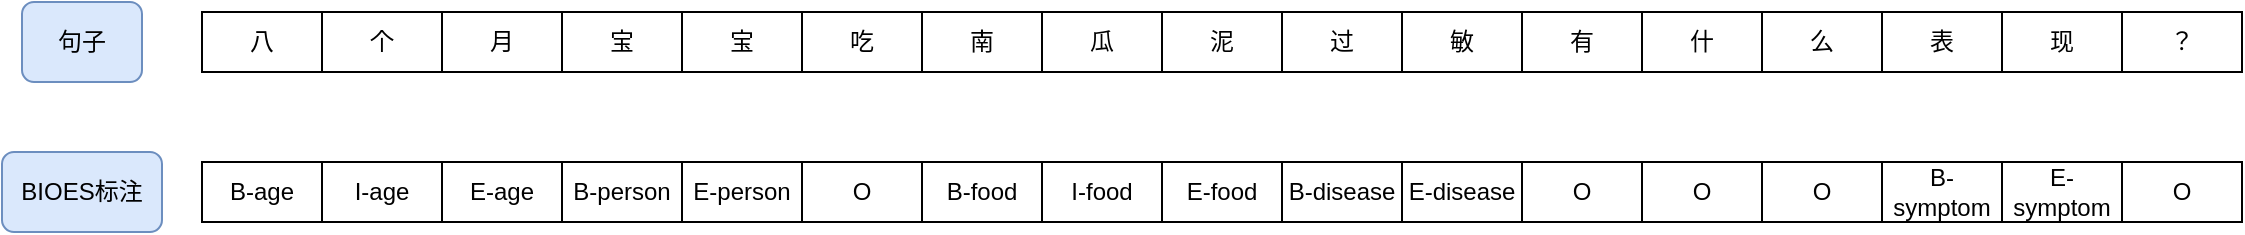 <mxfile version="21.3.5" type="github">
  <diagram name="第 1 页" id="ANzjNIa2d4n2FwAmeAh-">
    <mxGraphModel dx="1434" dy="651" grid="1" gridSize="10" guides="1" tooltips="1" connect="1" arrows="1" fold="1" page="1" pageScale="1" pageWidth="1169" pageHeight="827" math="0" shadow="0">
      <root>
        <mxCell id="0" />
        <mxCell id="1" parent="0" />
        <mxCell id="nxVavLcviBWLUvR2d1dI-2" value="八" style="rounded=0;whiteSpace=wrap;html=1;" vertex="1" parent="1">
          <mxGeometry x="120" y="310" width="60" height="30" as="geometry" />
        </mxCell>
        <mxCell id="nxVavLcviBWLUvR2d1dI-3" value="个" style="rounded=0;whiteSpace=wrap;html=1;" vertex="1" parent="1">
          <mxGeometry x="180" y="310" width="60" height="30" as="geometry" />
        </mxCell>
        <mxCell id="nxVavLcviBWLUvR2d1dI-4" value="月" style="rounded=0;whiteSpace=wrap;html=1;" vertex="1" parent="1">
          <mxGeometry x="240" y="310" width="60" height="30" as="geometry" />
        </mxCell>
        <mxCell id="nxVavLcviBWLUvR2d1dI-5" value="宝" style="rounded=0;whiteSpace=wrap;html=1;" vertex="1" parent="1">
          <mxGeometry x="300" y="310" width="60" height="30" as="geometry" />
        </mxCell>
        <mxCell id="nxVavLcviBWLUvR2d1dI-6" value="宝" style="rounded=0;whiteSpace=wrap;html=1;" vertex="1" parent="1">
          <mxGeometry x="360" y="310" width="60" height="30" as="geometry" />
        </mxCell>
        <mxCell id="nxVavLcviBWLUvR2d1dI-7" value="吃" style="rounded=0;whiteSpace=wrap;html=1;" vertex="1" parent="1">
          <mxGeometry x="420" y="310" width="60" height="30" as="geometry" />
        </mxCell>
        <mxCell id="nxVavLcviBWLUvR2d1dI-8" value="南" style="rounded=0;whiteSpace=wrap;html=1;" vertex="1" parent="1">
          <mxGeometry x="480" y="310" width="60" height="30" as="geometry" />
        </mxCell>
        <mxCell id="nxVavLcviBWLUvR2d1dI-9" value="瓜" style="rounded=0;whiteSpace=wrap;html=1;" vertex="1" parent="1">
          <mxGeometry x="540" y="310" width="60" height="30" as="geometry" />
        </mxCell>
        <mxCell id="nxVavLcviBWLUvR2d1dI-10" value="泥" style="rounded=0;whiteSpace=wrap;html=1;" vertex="1" parent="1">
          <mxGeometry x="600" y="310" width="60" height="30" as="geometry" />
        </mxCell>
        <mxCell id="nxVavLcviBWLUvR2d1dI-11" value="过" style="rounded=0;whiteSpace=wrap;html=1;" vertex="1" parent="1">
          <mxGeometry x="660" y="310" width="60" height="30" as="geometry" />
        </mxCell>
        <mxCell id="nxVavLcviBWLUvR2d1dI-12" value="敏" style="rounded=0;whiteSpace=wrap;html=1;" vertex="1" parent="1">
          <mxGeometry x="720" y="310" width="60" height="30" as="geometry" />
        </mxCell>
        <mxCell id="nxVavLcviBWLUvR2d1dI-13" value="有" style="rounded=0;whiteSpace=wrap;html=1;" vertex="1" parent="1">
          <mxGeometry x="780" y="310" width="60" height="30" as="geometry" />
        </mxCell>
        <mxCell id="nxVavLcviBWLUvR2d1dI-14" value="什" style="rounded=0;whiteSpace=wrap;html=1;" vertex="1" parent="1">
          <mxGeometry x="840" y="310" width="60" height="30" as="geometry" />
        </mxCell>
        <mxCell id="nxVavLcviBWLUvR2d1dI-15" value="么" style="rounded=0;whiteSpace=wrap;html=1;" vertex="1" parent="1">
          <mxGeometry x="900" y="310" width="60" height="30" as="geometry" />
        </mxCell>
        <mxCell id="nxVavLcviBWLUvR2d1dI-16" value="表" style="rounded=0;whiteSpace=wrap;html=1;" vertex="1" parent="1">
          <mxGeometry x="960" y="310" width="60" height="30" as="geometry" />
        </mxCell>
        <mxCell id="nxVavLcviBWLUvR2d1dI-17" value="现" style="rounded=0;whiteSpace=wrap;html=1;" vertex="1" parent="1">
          <mxGeometry x="1020" y="310" width="60" height="30" as="geometry" />
        </mxCell>
        <mxCell id="nxVavLcviBWLUvR2d1dI-18" value="？" style="rounded=0;whiteSpace=wrap;html=1;" vertex="1" parent="1">
          <mxGeometry x="1080" y="310" width="60" height="30" as="geometry" />
        </mxCell>
        <mxCell id="nxVavLcviBWLUvR2d1dI-35" value="B-age" style="rounded=0;whiteSpace=wrap;html=1;" vertex="1" parent="1">
          <mxGeometry x="120" y="385" width="60" height="30" as="geometry" />
        </mxCell>
        <mxCell id="nxVavLcviBWLUvR2d1dI-36" value="I-age" style="rounded=0;whiteSpace=wrap;html=1;" vertex="1" parent="1">
          <mxGeometry x="180" y="385" width="60" height="30" as="geometry" />
        </mxCell>
        <mxCell id="nxVavLcviBWLUvR2d1dI-37" value="E-age" style="rounded=0;whiteSpace=wrap;html=1;" vertex="1" parent="1">
          <mxGeometry x="240" y="385" width="60" height="30" as="geometry" />
        </mxCell>
        <mxCell id="nxVavLcviBWLUvR2d1dI-38" value="B-person" style="rounded=0;whiteSpace=wrap;html=1;" vertex="1" parent="1">
          <mxGeometry x="300" y="385" width="60" height="30" as="geometry" />
        </mxCell>
        <mxCell id="nxVavLcviBWLUvR2d1dI-39" value="E-person" style="rounded=0;whiteSpace=wrap;html=1;" vertex="1" parent="1">
          <mxGeometry x="360" y="385" width="60" height="30" as="geometry" />
        </mxCell>
        <mxCell id="nxVavLcviBWLUvR2d1dI-40" value="O" style="rounded=0;whiteSpace=wrap;html=1;" vertex="1" parent="1">
          <mxGeometry x="420" y="385" width="60" height="30" as="geometry" />
        </mxCell>
        <mxCell id="nxVavLcviBWLUvR2d1dI-41" value="B-food" style="rounded=0;whiteSpace=wrap;html=1;" vertex="1" parent="1">
          <mxGeometry x="480" y="385" width="60" height="30" as="geometry" />
        </mxCell>
        <mxCell id="nxVavLcviBWLUvR2d1dI-42" value="I-food" style="rounded=0;whiteSpace=wrap;html=1;" vertex="1" parent="1">
          <mxGeometry x="540" y="385" width="60" height="30" as="geometry" />
        </mxCell>
        <mxCell id="nxVavLcviBWLUvR2d1dI-43" value="E-food" style="rounded=0;whiteSpace=wrap;html=1;" vertex="1" parent="1">
          <mxGeometry x="600" y="385" width="60" height="30" as="geometry" />
        </mxCell>
        <mxCell id="nxVavLcviBWLUvR2d1dI-44" value="B-disease" style="rounded=0;whiteSpace=wrap;html=1;" vertex="1" parent="1">
          <mxGeometry x="660" y="385" width="60" height="30" as="geometry" />
        </mxCell>
        <mxCell id="nxVavLcviBWLUvR2d1dI-45" value="E-disease" style="rounded=0;whiteSpace=wrap;html=1;" vertex="1" parent="1">
          <mxGeometry x="720" y="385" width="60" height="30" as="geometry" />
        </mxCell>
        <mxCell id="nxVavLcviBWLUvR2d1dI-46" value="O" style="rounded=0;whiteSpace=wrap;html=1;" vertex="1" parent="1">
          <mxGeometry x="780" y="385" width="60" height="30" as="geometry" />
        </mxCell>
        <mxCell id="nxVavLcviBWLUvR2d1dI-47" value="O" style="rounded=0;whiteSpace=wrap;html=1;" vertex="1" parent="1">
          <mxGeometry x="840" y="385" width="60" height="30" as="geometry" />
        </mxCell>
        <mxCell id="nxVavLcviBWLUvR2d1dI-48" value="O" style="rounded=0;whiteSpace=wrap;html=1;" vertex="1" parent="1">
          <mxGeometry x="900" y="385" width="60" height="30" as="geometry" />
        </mxCell>
        <mxCell id="nxVavLcviBWLUvR2d1dI-49" value="B-symptom" style="rounded=0;whiteSpace=wrap;html=1;" vertex="1" parent="1">
          <mxGeometry x="960" y="385" width="60" height="30" as="geometry" />
        </mxCell>
        <mxCell id="nxVavLcviBWLUvR2d1dI-50" value="E-symptom" style="rounded=0;whiteSpace=wrap;html=1;" vertex="1" parent="1">
          <mxGeometry x="1020" y="385" width="60" height="30" as="geometry" />
        </mxCell>
        <mxCell id="nxVavLcviBWLUvR2d1dI-51" value="O" style="rounded=0;whiteSpace=wrap;html=1;" vertex="1" parent="1">
          <mxGeometry x="1080" y="385" width="60" height="30" as="geometry" />
        </mxCell>
        <mxCell id="nxVavLcviBWLUvR2d1dI-52" value="句子" style="rounded=1;whiteSpace=wrap;html=1;fillColor=#dae8fc;strokeColor=#6c8ebf;" vertex="1" parent="1">
          <mxGeometry x="30" y="305" width="60" height="40" as="geometry" />
        </mxCell>
        <mxCell id="nxVavLcviBWLUvR2d1dI-53" value="BIOES标注" style="rounded=1;whiteSpace=wrap;html=1;fillColor=#dae8fc;strokeColor=#6c8ebf;" vertex="1" parent="1">
          <mxGeometry x="20" y="380" width="80" height="40" as="geometry" />
        </mxCell>
      </root>
    </mxGraphModel>
  </diagram>
</mxfile>

